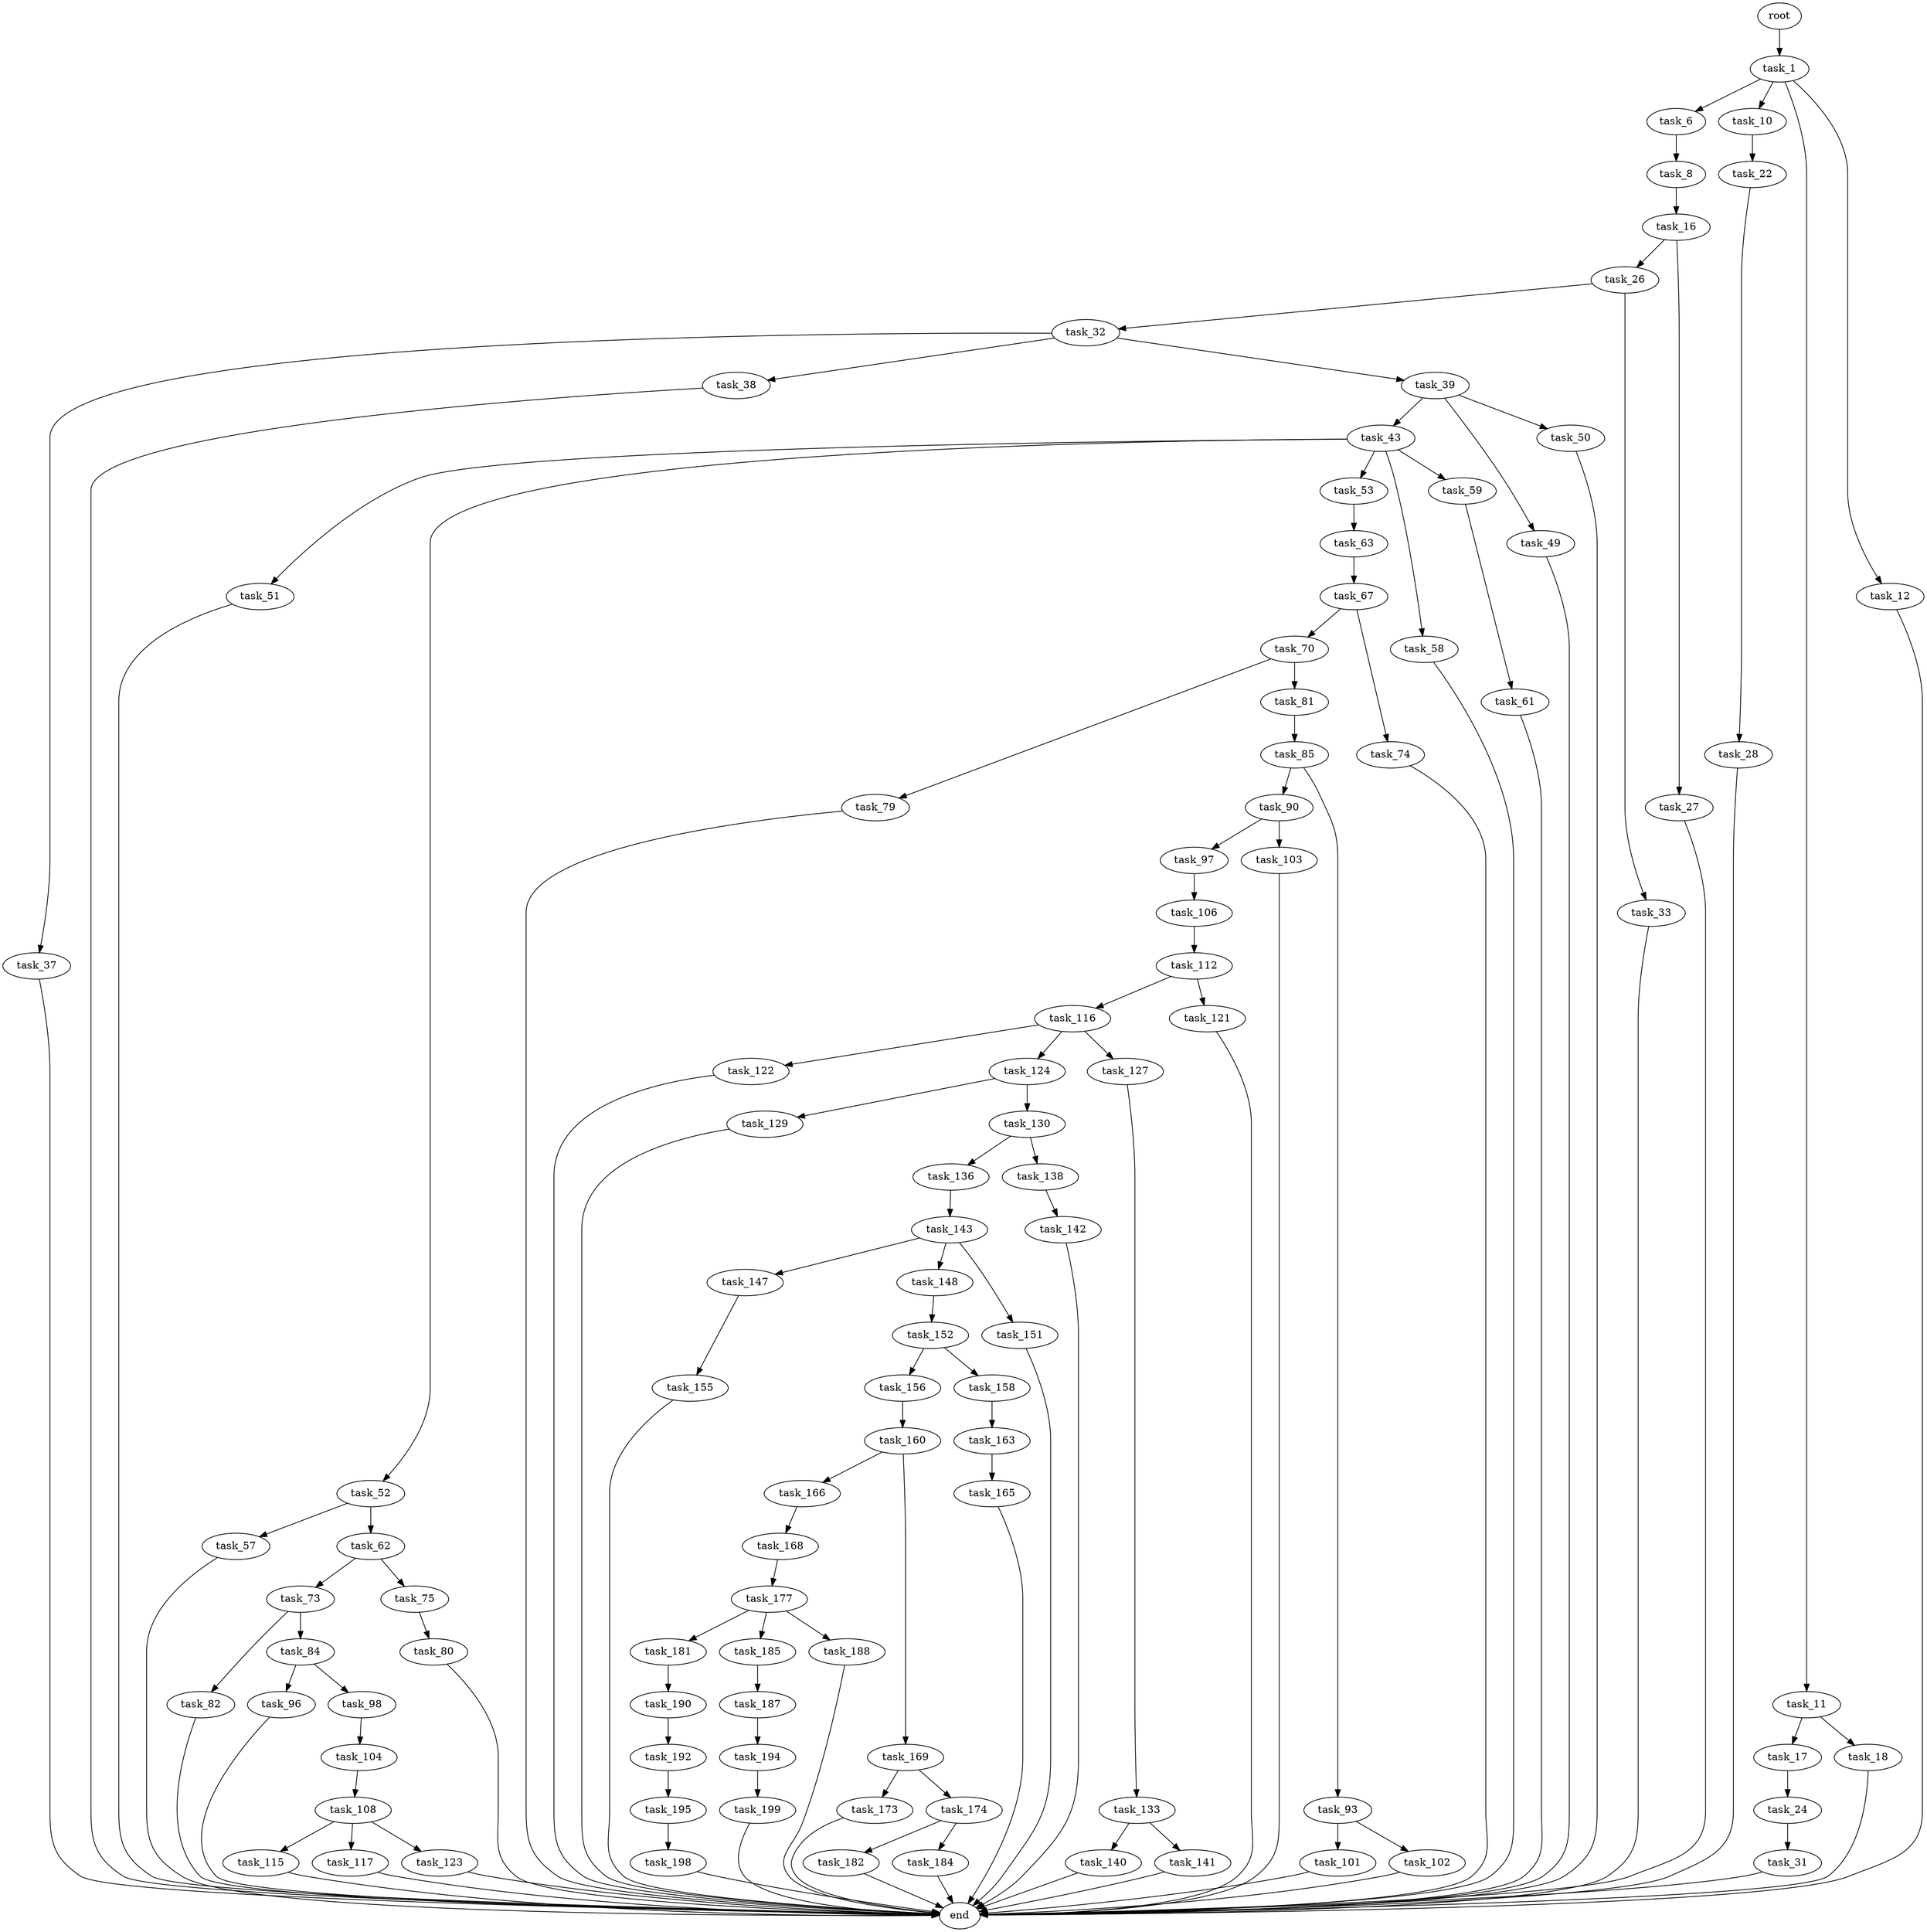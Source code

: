 digraph G {
  root [size="0.000000"];
  task_1 [size="173688319364.000000"];
  task_6 [size="1854519057.000000"];
  task_10 [size="8589934592.000000"];
  task_11 [size="1284067036593.000000"];
  task_12 [size="18927771833.000000"];
  task_8 [size="28991029248.000000"];
  task_16 [size="20428708344.000000"];
  task_22 [size="102108742284.000000"];
  task_17 [size="134217728000.000000"];
  task_18 [size="4736990745.000000"];
  end [size="0.000000"];
  task_26 [size="411886361172.000000"];
  task_27 [size="4798822270.000000"];
  task_24 [size="151545308008.000000"];
  task_28 [size="231928233984.000000"];
  task_31 [size="521010005455.000000"];
  task_32 [size="231928233984.000000"];
  task_33 [size="5053778326.000000"];
  task_37 [size="41645021366.000000"];
  task_38 [size="7942421464.000000"];
  task_39 [size="30403455054.000000"];
  task_43 [size="17943484102.000000"];
  task_49 [size="8436950135.000000"];
  task_50 [size="8589934592.000000"];
  task_51 [size="544755801728.000000"];
  task_52 [size="5653055380.000000"];
  task_53 [size="266687879772.000000"];
  task_58 [size="17794332119.000000"];
  task_59 [size="7806325812.000000"];
  task_57 [size="368293445632.000000"];
  task_62 [size="299951963709.000000"];
  task_63 [size="549755813888.000000"];
  task_61 [size="782757789696.000000"];
  task_73 [size="385799833556.000000"];
  task_75 [size="226300352139.000000"];
  task_67 [size="368293445632.000000"];
  task_70 [size="253722984249.000000"];
  task_74 [size="1444581141.000000"];
  task_79 [size="19681888996.000000"];
  task_81 [size="21495762950.000000"];
  task_82 [size="2133443555.000000"];
  task_84 [size="28236116838.000000"];
  task_80 [size="782757789696.000000"];
  task_85 [size="25127675064.000000"];
  task_96 [size="10675123761.000000"];
  task_98 [size="224320307231.000000"];
  task_90 [size="15982483892.000000"];
  task_93 [size="33666998088.000000"];
  task_97 [size="23858701523.000000"];
  task_103 [size="10034474871.000000"];
  task_101 [size="595047358351.000000"];
  task_102 [size="490869347499.000000"];
  task_106 [size="1512670252.000000"];
  task_104 [size="7657162342.000000"];
  task_108 [size="182374492040.000000"];
  task_112 [size="21928115356.000000"];
  task_115 [size="359515213543.000000"];
  task_117 [size="28991029248.000000"];
  task_123 [size="2631653140.000000"];
  task_116 [size="1869463015.000000"];
  task_121 [size="8589934592.000000"];
  task_122 [size="31145287646.000000"];
  task_124 [size="549755813888.000000"];
  task_127 [size="1073741824000.000000"];
  task_129 [size="1073741824000.000000"];
  task_130 [size="782757789696.000000"];
  task_133 [size="231928233984.000000"];
  task_136 [size="1073741824000.000000"];
  task_138 [size="2324366225.000000"];
  task_140 [size="93945652968.000000"];
  task_141 [size="32698083842.000000"];
  task_143 [size="47573994788.000000"];
  task_142 [size="13118447076.000000"];
  task_147 [size="549755813888.000000"];
  task_148 [size="231928233984.000000"];
  task_151 [size="549755813888.000000"];
  task_155 [size="3567633096.000000"];
  task_152 [size="28991029248.000000"];
  task_156 [size="231928233984.000000"];
  task_158 [size="368293445632.000000"];
  task_160 [size="2228890975.000000"];
  task_163 [size="72895570716.000000"];
  task_166 [size="68719476736.000000"];
  task_169 [size="849357259362.000000"];
  task_165 [size="40279145622.000000"];
  task_168 [size="134217728000.000000"];
  task_177 [size="17425621156.000000"];
  task_173 [size="28991029248.000000"];
  task_174 [size="12531959416.000000"];
  task_182 [size="12289468776.000000"];
  task_184 [size="249257299304.000000"];
  task_181 [size="4095434994.000000"];
  task_185 [size="1073741824000.000000"];
  task_188 [size="9164987765.000000"];
  task_190 [size="449029712971.000000"];
  task_187 [size="196282068132.000000"];
  task_194 [size="37774200702.000000"];
  task_192 [size="28991029248.000000"];
  task_195 [size="922500624795.000000"];
  task_199 [size="8589934592.000000"];
  task_198 [size="231928233984.000000"];

  root -> task_1 [size="1.000000"];
  task_1 -> task_6 [size="301989888.000000"];
  task_1 -> task_10 [size="301989888.000000"];
  task_1 -> task_11 [size="301989888.000000"];
  task_1 -> task_12 [size="301989888.000000"];
  task_6 -> task_8 [size="33554432.000000"];
  task_10 -> task_22 [size="33554432.000000"];
  task_11 -> task_17 [size="838860800.000000"];
  task_11 -> task_18 [size="838860800.000000"];
  task_12 -> end [size="1.000000"];
  task_8 -> task_16 [size="75497472.000000"];
  task_16 -> task_26 [size="33554432.000000"];
  task_16 -> task_27 [size="33554432.000000"];
  task_22 -> task_28 [size="134217728.000000"];
  task_17 -> task_24 [size="209715200.000000"];
  task_18 -> end [size="1.000000"];
  task_26 -> task_32 [size="536870912.000000"];
  task_26 -> task_33 [size="536870912.000000"];
  task_27 -> end [size="1.000000"];
  task_24 -> task_31 [size="411041792.000000"];
  task_28 -> end [size="1.000000"];
  task_31 -> end [size="1.000000"];
  task_32 -> task_37 [size="301989888.000000"];
  task_32 -> task_38 [size="301989888.000000"];
  task_32 -> task_39 [size="301989888.000000"];
  task_33 -> end [size="1.000000"];
  task_37 -> end [size="1.000000"];
  task_38 -> end [size="1.000000"];
  task_39 -> task_43 [size="679477248.000000"];
  task_39 -> task_49 [size="679477248.000000"];
  task_39 -> task_50 [size="679477248.000000"];
  task_43 -> task_51 [size="411041792.000000"];
  task_43 -> task_52 [size="411041792.000000"];
  task_43 -> task_53 [size="411041792.000000"];
  task_43 -> task_58 [size="411041792.000000"];
  task_43 -> task_59 [size="411041792.000000"];
  task_49 -> end [size="1.000000"];
  task_50 -> end [size="1.000000"];
  task_51 -> end [size="1.000000"];
  task_52 -> task_57 [size="209715200.000000"];
  task_52 -> task_62 [size="209715200.000000"];
  task_53 -> task_63 [size="209715200.000000"];
  task_58 -> end [size="1.000000"];
  task_59 -> task_61 [size="134217728.000000"];
  task_57 -> end [size="1.000000"];
  task_62 -> task_73 [size="301989888.000000"];
  task_62 -> task_75 [size="301989888.000000"];
  task_63 -> task_67 [size="536870912.000000"];
  task_61 -> end [size="1.000000"];
  task_73 -> task_82 [size="411041792.000000"];
  task_73 -> task_84 [size="411041792.000000"];
  task_75 -> task_80 [size="679477248.000000"];
  task_67 -> task_70 [size="411041792.000000"];
  task_67 -> task_74 [size="411041792.000000"];
  task_70 -> task_79 [size="411041792.000000"];
  task_70 -> task_81 [size="411041792.000000"];
  task_74 -> end [size="1.000000"];
  task_79 -> end [size="1.000000"];
  task_81 -> task_85 [size="536870912.000000"];
  task_82 -> end [size="1.000000"];
  task_84 -> task_96 [size="33554432.000000"];
  task_84 -> task_98 [size="33554432.000000"];
  task_80 -> end [size="1.000000"];
  task_85 -> task_90 [size="411041792.000000"];
  task_85 -> task_93 [size="411041792.000000"];
  task_96 -> end [size="1.000000"];
  task_98 -> task_104 [size="838860800.000000"];
  task_90 -> task_97 [size="536870912.000000"];
  task_90 -> task_103 [size="536870912.000000"];
  task_93 -> task_101 [size="134217728.000000"];
  task_93 -> task_102 [size="134217728.000000"];
  task_97 -> task_106 [size="679477248.000000"];
  task_103 -> end [size="1.000000"];
  task_101 -> end [size="1.000000"];
  task_102 -> end [size="1.000000"];
  task_106 -> task_112 [size="33554432.000000"];
  task_104 -> task_108 [size="134217728.000000"];
  task_108 -> task_115 [size="536870912.000000"];
  task_108 -> task_117 [size="536870912.000000"];
  task_108 -> task_123 [size="536870912.000000"];
  task_112 -> task_116 [size="679477248.000000"];
  task_112 -> task_121 [size="679477248.000000"];
  task_115 -> end [size="1.000000"];
  task_117 -> end [size="1.000000"];
  task_123 -> end [size="1.000000"];
  task_116 -> task_122 [size="33554432.000000"];
  task_116 -> task_124 [size="33554432.000000"];
  task_116 -> task_127 [size="33554432.000000"];
  task_121 -> end [size="1.000000"];
  task_122 -> end [size="1.000000"];
  task_124 -> task_129 [size="536870912.000000"];
  task_124 -> task_130 [size="536870912.000000"];
  task_127 -> task_133 [size="838860800.000000"];
  task_129 -> end [size="1.000000"];
  task_130 -> task_136 [size="679477248.000000"];
  task_130 -> task_138 [size="679477248.000000"];
  task_133 -> task_140 [size="301989888.000000"];
  task_133 -> task_141 [size="301989888.000000"];
  task_136 -> task_143 [size="838860800.000000"];
  task_138 -> task_142 [size="75497472.000000"];
  task_140 -> end [size="1.000000"];
  task_141 -> end [size="1.000000"];
  task_143 -> task_147 [size="838860800.000000"];
  task_143 -> task_148 [size="838860800.000000"];
  task_143 -> task_151 [size="838860800.000000"];
  task_142 -> end [size="1.000000"];
  task_147 -> task_155 [size="536870912.000000"];
  task_148 -> task_152 [size="301989888.000000"];
  task_151 -> end [size="1.000000"];
  task_155 -> end [size="1.000000"];
  task_152 -> task_156 [size="75497472.000000"];
  task_152 -> task_158 [size="75497472.000000"];
  task_156 -> task_160 [size="301989888.000000"];
  task_158 -> task_163 [size="411041792.000000"];
  task_160 -> task_166 [size="75497472.000000"];
  task_160 -> task_169 [size="75497472.000000"];
  task_163 -> task_165 [size="134217728.000000"];
  task_166 -> task_168 [size="134217728.000000"];
  task_169 -> task_173 [size="679477248.000000"];
  task_169 -> task_174 [size="679477248.000000"];
  task_165 -> end [size="1.000000"];
  task_168 -> task_177 [size="209715200.000000"];
  task_177 -> task_181 [size="75497472.000000"];
  task_177 -> task_185 [size="75497472.000000"];
  task_177 -> task_188 [size="75497472.000000"];
  task_173 -> end [size="1.000000"];
  task_174 -> task_182 [size="536870912.000000"];
  task_174 -> task_184 [size="536870912.000000"];
  task_182 -> end [size="1.000000"];
  task_184 -> end [size="1.000000"];
  task_181 -> task_190 [size="301989888.000000"];
  task_185 -> task_187 [size="838860800.000000"];
  task_188 -> end [size="1.000000"];
  task_190 -> task_192 [size="301989888.000000"];
  task_187 -> task_194 [size="134217728.000000"];
  task_194 -> task_199 [size="679477248.000000"];
  task_192 -> task_195 [size="75497472.000000"];
  task_195 -> task_198 [size="838860800.000000"];
  task_199 -> end [size="1.000000"];
  task_198 -> end [size="1.000000"];
}
